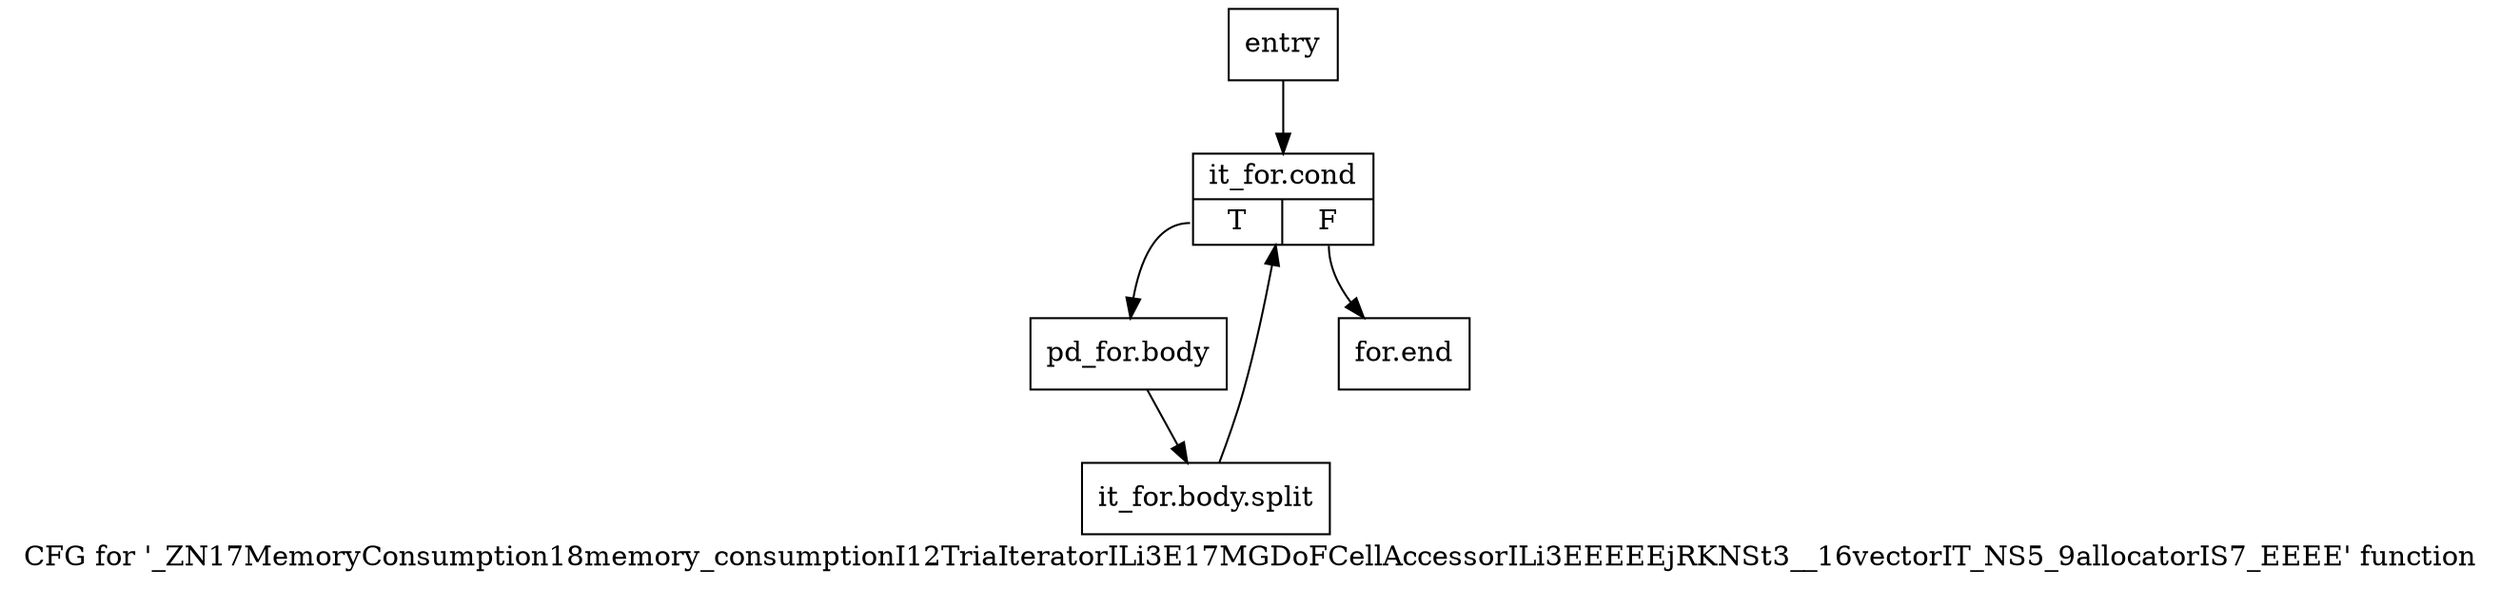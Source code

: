 digraph "CFG for '_ZN17MemoryConsumption18memory_consumptionI12TriaIteratorILi3E17MGDoFCellAccessorILi3EEEEEjRKNSt3__16vectorIT_NS5_9allocatorIS7_EEEE' function" {
	label="CFG for '_ZN17MemoryConsumption18memory_consumptionI12TriaIteratorILi3E17MGDoFCellAccessorILi3EEEEEjRKNSt3__16vectorIT_NS5_9allocatorIS7_EEEE' function";

	Node0x5ee4250 [shape=record,label="{entry}"];
	Node0x5ee4250 -> Node0x5ee42a0;
	Node0x5ee42a0 [shape=record,label="{it_for.cond|{<s0>T|<s1>F}}"];
	Node0x5ee42a0:s0 -> Node0x5ee42f0;
	Node0x5ee42a0:s1 -> Node0x5ee4340;
	Node0x5ee42f0 [shape=record,label="{pd_for.body}"];
	Node0x5ee42f0 -> Node0xaa8b570;
	Node0xaa8b570 [shape=record,label="{it_for.body.split}"];
	Node0xaa8b570 -> Node0x5ee42a0;
	Node0x5ee4340 [shape=record,label="{for.end}"];
}
